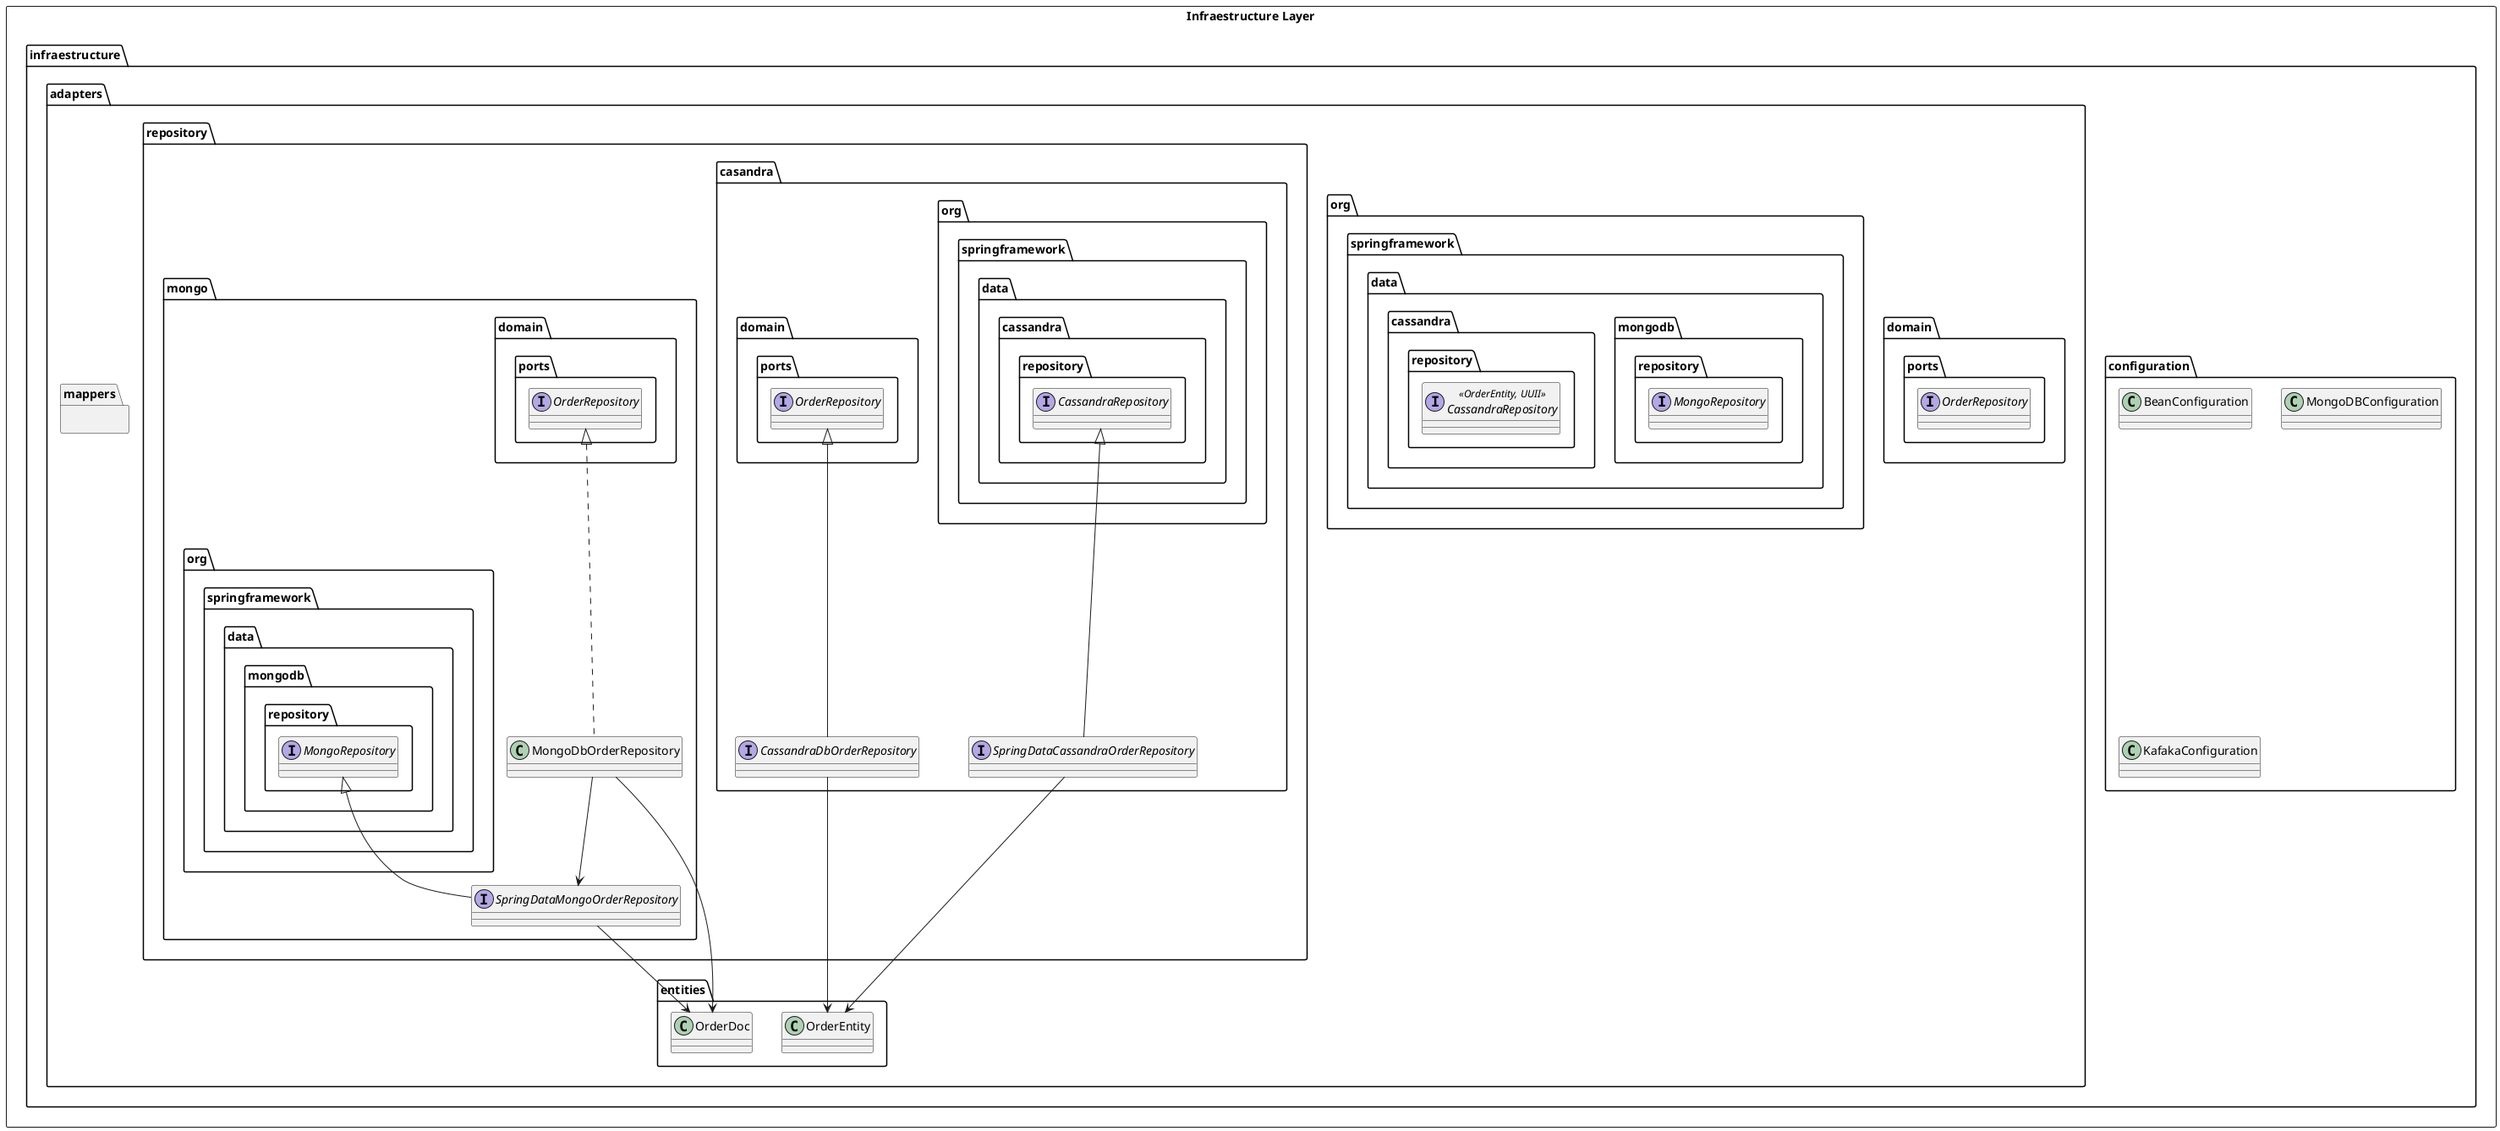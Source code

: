 @startuml
rectangle "Infraestructure Layer" {

  package infraestructure {
    package configuration {
      class BeanConfiguration
      class MongoDBConfiguration
      class KafakaConfiguration
    }

    package adapters{
      package mappers{

      }

      package entities{
        class OrderEntity
        class OrderDoc
      }

      interface domain.ports.OrderRepository
      interface org.springframework.data.mongodb.repository.MongoRepository
      interface org.springframework.data.cassandra.repository.CassandraRepository <<OrderEntity, UUII>>

      package repository{
        package casandra{
          interface CassandraDbOrderRepository implements domain.ports.OrderRepository
          interface SpringDataCassandraOrderRepository extends org.springframework.data.cassandra.repository.CassandraRepository

        }

        package mongo{
          class MongoDbOrderRepository implements domain.ports.OrderRepository
          interface SpringDataMongoOrderRepository extends org.springframework.data.mongodb.repository.MongoRepository
        }

      }
    }

  }

  MongoDbOrderRepository --> SpringDataMongoOrderRepository
  MongoDbOrderRepository --> OrderDoc
  SpringDataMongoOrderRepository --> OrderDoc

  CassandraDbOrderRepository --> OrderEntity
  SpringDataCassandraOrderRepository --> OrderEntity
}
@enduml